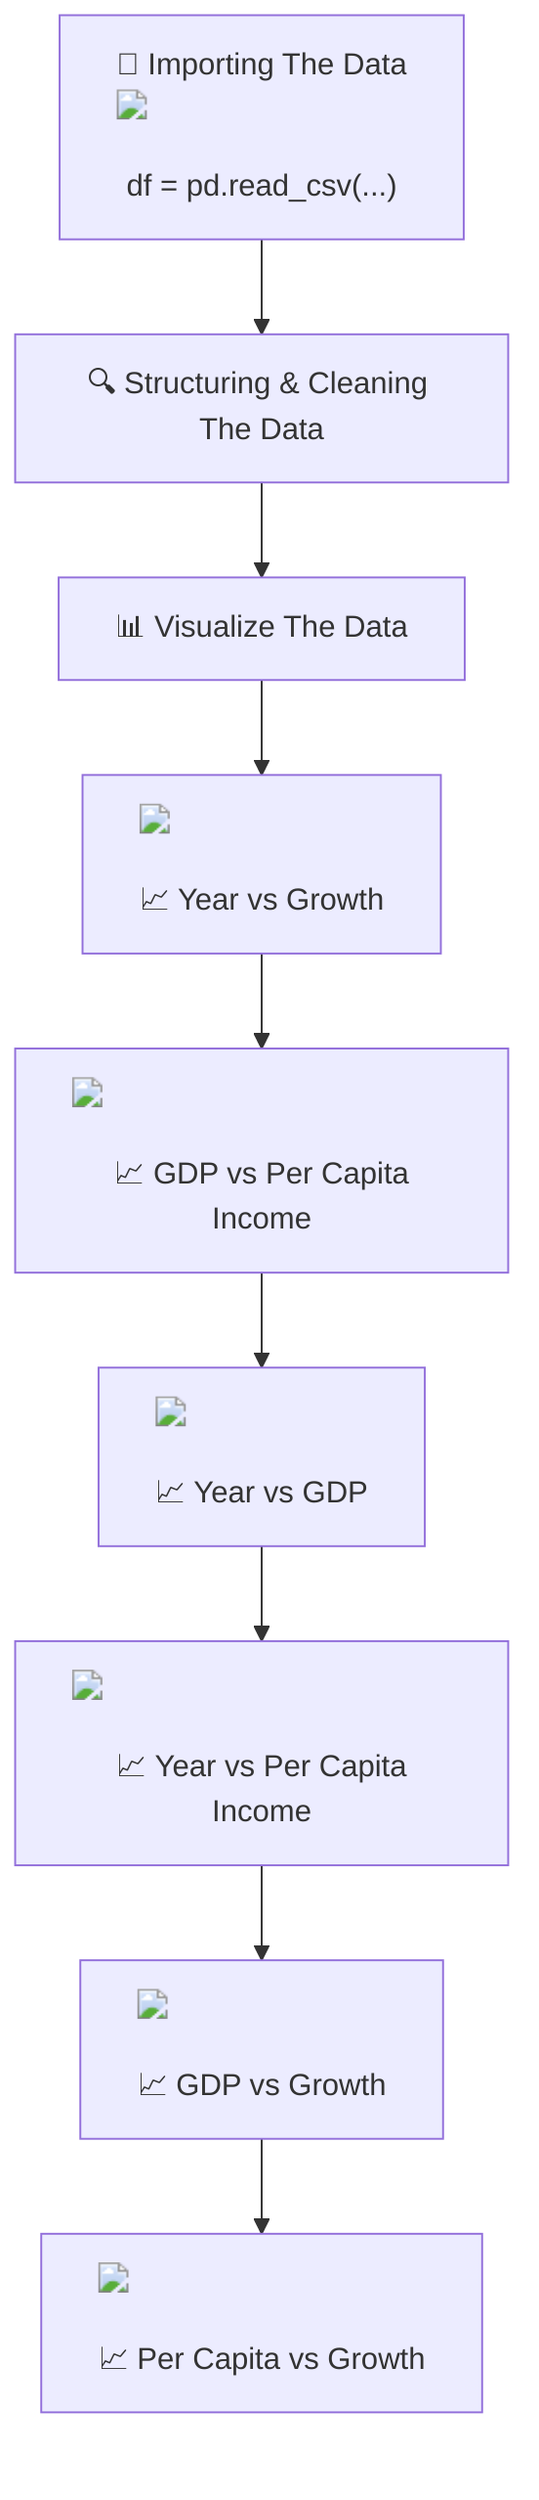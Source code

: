 flowchart TD
    A["📂 Importing The Data <img src='file.svg'/> <br/> df = pd.read_csv(...)"] --> B["🔍 Structuring & Cleaning The Data"]
    B --> C["📊 Visualize The Data"]
    C --> D1["<img src='lineplot_template.svg'/> <br/> 📈 Year vs Growth"]
    D1 --> D2["<img src='lineplot_template.svg'/> <br/> 📈 GDP vs Per Capita Income"]
    D2 --> D3["<img src='lineplot_template.svg'/> <br/> 📈 Year vs GDP"]
    D3 --> D4["<img src='lineplot_template.svg'/> <br/> 📈 Year vs Per Capita Income"]
    D4 --> D5["<img src='lineplot_template.svg'/> <br/> 📈 GDP vs Growth"]
    D5 --> D6["<img src='lineplot_template.svg'/> <br/> 📈 Per Capita vs Growth"]